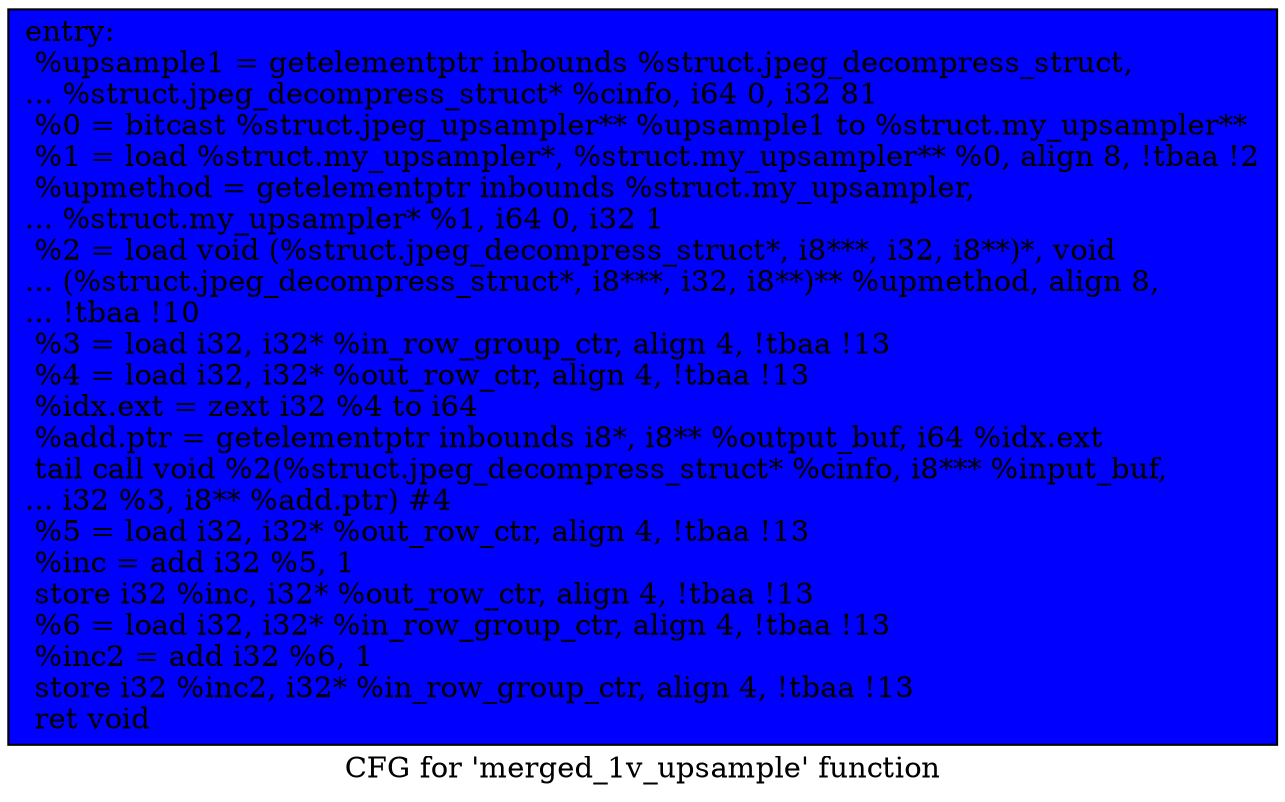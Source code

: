 digraph "CFG for 'merged_1v_upsample' function" {
	label="CFG for 'merged_1v_upsample' function";

	Node0x5a27920 [shape=record, style = filled, fillcolor = blue, label="{entry:\l  %upsample1 = getelementptr inbounds %struct.jpeg_decompress_struct,\l... %struct.jpeg_decompress_struct* %cinfo, i64 0, i32 81\l  %0 = bitcast %struct.jpeg_upsampler** %upsample1 to %struct.my_upsampler**\l  %1 = load %struct.my_upsampler*, %struct.my_upsampler** %0, align 8, !tbaa !2\l  %upmethod = getelementptr inbounds %struct.my_upsampler,\l... %struct.my_upsampler* %1, i64 0, i32 1\l  %2 = load void (%struct.jpeg_decompress_struct*, i8***, i32, i8**)*, void\l... (%struct.jpeg_decompress_struct*, i8***, i32, i8**)** %upmethod, align 8,\l... !tbaa !10\l  %3 = load i32, i32* %in_row_group_ctr, align 4, !tbaa !13\l  %4 = load i32, i32* %out_row_ctr, align 4, !tbaa !13\l  %idx.ext = zext i32 %4 to i64\l  %add.ptr = getelementptr inbounds i8*, i8** %output_buf, i64 %idx.ext\l  tail call void %2(%struct.jpeg_decompress_struct* %cinfo, i8*** %input_buf,\l... i32 %3, i8** %add.ptr) #4\l  %5 = load i32, i32* %out_row_ctr, align 4, !tbaa !13\l  %inc = add i32 %5, 1\l  store i32 %inc, i32* %out_row_ctr, align 4, !tbaa !13\l  %6 = load i32, i32* %in_row_group_ctr, align 4, !tbaa !13\l  %inc2 = add i32 %6, 1\l  store i32 %inc2, i32* %in_row_group_ctr, align 4, !tbaa !13\l  ret void\l}"];
}
